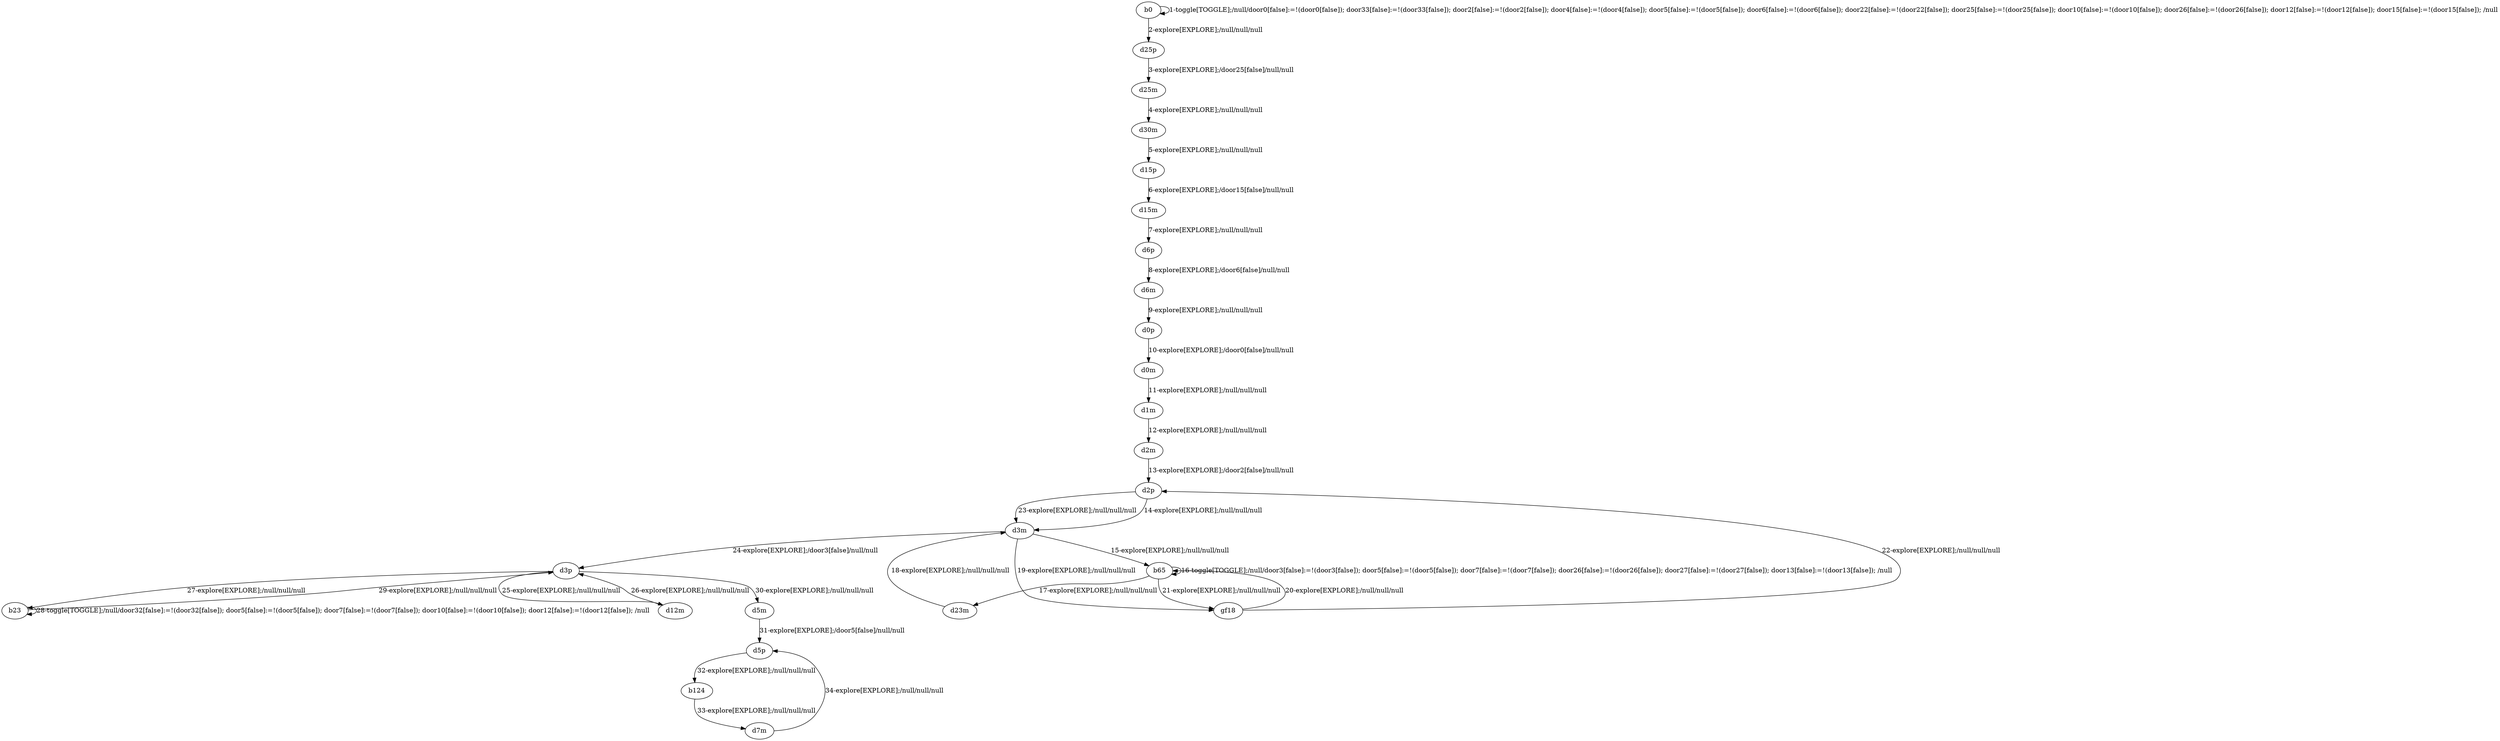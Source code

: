 # Total number of goals covered by this test: 2
# b124 --> d7m
# d7m --> d5p

digraph g {
"b0" -> "b0" [label = "1-toggle[TOGGLE];/null/door0[false]:=!(door0[false]); door33[false]:=!(door33[false]); door2[false]:=!(door2[false]); door4[false]:=!(door4[false]); door5[false]:=!(door5[false]); door6[false]:=!(door6[false]); door22[false]:=!(door22[false]); door25[false]:=!(door25[false]); door10[false]:=!(door10[false]); door26[false]:=!(door26[false]); door12[false]:=!(door12[false]); door15[false]:=!(door15[false]); /null"];
"b0" -> "d25p" [label = "2-explore[EXPLORE];/null/null/null"];
"d25p" -> "d25m" [label = "3-explore[EXPLORE];/door25[false]/null/null"];
"d25m" -> "d30m" [label = "4-explore[EXPLORE];/null/null/null"];
"d30m" -> "d15p" [label = "5-explore[EXPLORE];/null/null/null"];
"d15p" -> "d15m" [label = "6-explore[EXPLORE];/door15[false]/null/null"];
"d15m" -> "d6p" [label = "7-explore[EXPLORE];/null/null/null"];
"d6p" -> "d6m" [label = "8-explore[EXPLORE];/door6[false]/null/null"];
"d6m" -> "d0p" [label = "9-explore[EXPLORE];/null/null/null"];
"d0p" -> "d0m" [label = "10-explore[EXPLORE];/door0[false]/null/null"];
"d0m" -> "d1m" [label = "11-explore[EXPLORE];/null/null/null"];
"d1m" -> "d2m" [label = "12-explore[EXPLORE];/null/null/null"];
"d2m" -> "d2p" [label = "13-explore[EXPLORE];/door2[false]/null/null"];
"d2p" -> "d3m" [label = "14-explore[EXPLORE];/null/null/null"];
"d3m" -> "b65" [label = "15-explore[EXPLORE];/null/null/null"];
"b65" -> "b65" [label = "16-toggle[TOGGLE];/null/door3[false]:=!(door3[false]); door5[false]:=!(door5[false]); door7[false]:=!(door7[false]); door26[false]:=!(door26[false]); door27[false]:=!(door27[false]); door13[false]:=!(door13[false]); /null"];
"b65" -> "d23m" [label = "17-explore[EXPLORE];/null/null/null"];
"d23m" -> "d3m" [label = "18-explore[EXPLORE];/null/null/null"];
"d3m" -> "gf18" [label = "19-explore[EXPLORE];/null/null/null"];
"gf18" -> "b65" [label = "20-explore[EXPLORE];/null/null/null"];
"b65" -> "gf18" [label = "21-explore[EXPLORE];/null/null/null"];
"gf18" -> "d2p" [label = "22-explore[EXPLORE];/null/null/null"];
"d2p" -> "d3m" [label = "23-explore[EXPLORE];/null/null/null"];
"d3m" -> "d3p" [label = "24-explore[EXPLORE];/door3[false]/null/null"];
"d3p" -> "d12m" [label = "25-explore[EXPLORE];/null/null/null"];
"d12m" -> "d3p" [label = "26-explore[EXPLORE];/null/null/null"];
"d3p" -> "b23" [label = "27-explore[EXPLORE];/null/null/null"];
"b23" -> "b23" [label = "28-toggle[TOGGLE];/null/door32[false]:=!(door32[false]); door5[false]:=!(door5[false]); door7[false]:=!(door7[false]); door10[false]:=!(door10[false]); door12[false]:=!(door12[false]); /null"];
"b23" -> "d3p" [label = "29-explore[EXPLORE];/null/null/null"];
"d3p" -> "d5m" [label = "30-explore[EXPLORE];/null/null/null"];
"d5m" -> "d5p" [label = "31-explore[EXPLORE];/door5[false]/null/null"];
"d5p" -> "b124" [label = "32-explore[EXPLORE];/null/null/null"];
"b124" -> "d7m" [label = "33-explore[EXPLORE];/null/null/null"];
"d7m" -> "d5p" [label = "34-explore[EXPLORE];/null/null/null"];
}
